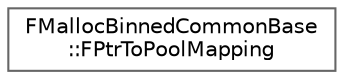 digraph "Graphical Class Hierarchy"
{
 // INTERACTIVE_SVG=YES
 // LATEX_PDF_SIZE
  bgcolor="transparent";
  edge [fontname=Helvetica,fontsize=10,labelfontname=Helvetica,labelfontsize=10];
  node [fontname=Helvetica,fontsize=10,shape=box,height=0.2,width=0.4];
  rankdir="LR";
  Node0 [id="Node000000",label="FMallocBinnedCommonBase\l::FPtrToPoolMapping",height=0.2,width=0.4,color="grey40", fillcolor="white", style="filled",URL="$df/d89/structFMallocBinnedCommonBase_1_1FPtrToPoolMapping.html",tooltip=" "];
}
